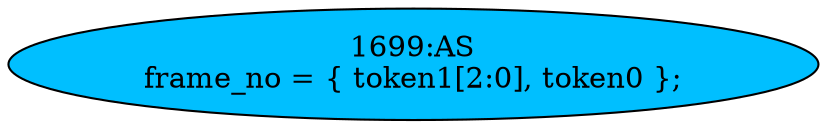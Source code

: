 strict digraph "" {
	node [label="\N"];
	"1699:AS"	 [ast="<pyverilog.vparser.ast.Assign object at 0x7f13b55d4c10>",
		def_var="['frame_no']",
		fillcolor=deepskyblue,
		label="1699:AS
frame_no = { token1[2:0], token0 };",
		statements="[]",
		style=filled,
		typ=Assign,
		use_var="['token1', 'token0']"];
}
